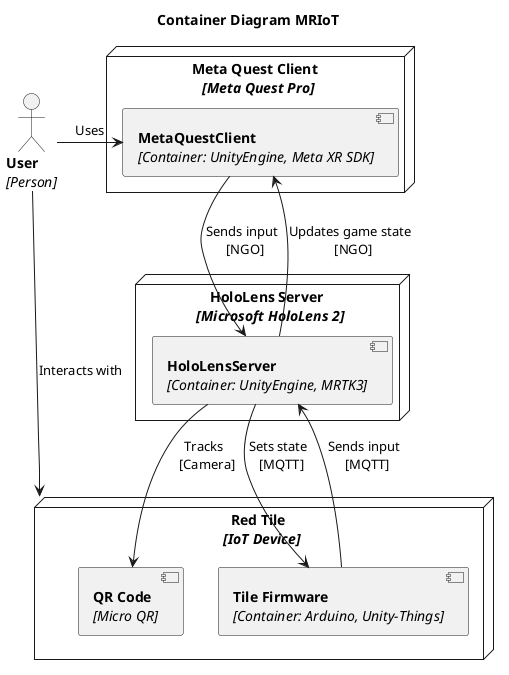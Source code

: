 @startuml containerDiagramMRIoT

title Container Diagram MRIoT

actor User [
    <b>User</b>
    <i>[Person]</i>
]

node MQ as "<b>Meta Quest Client</b> \n <i>[Meta Quest Pro]</i>" {
    component MQC [
        <b>MetaQuestClient</b>
        <i>[Container: UnityEngine, Meta XR SDK]</i>
    ]
}

node HL as "<b>HoloLens Server</b> \n <i>[Microsoft HoloLens 2]</i>" {
    component HLS [
        <b>HoloLensServer</b>
        <i>[Container: UnityEngine, MRTK3]</i>
    ]
}

node RT as "<b>Red Tile</b> \n <i>[IoT Device]</i>" {
    component TQR [
        <b>QR Code</b>
        <i>[Micro QR]</i>
    ]
    component TFW [
        <b>Tile Firmware</b>
        <i>[Container: Arduino, Unity-Things]</i>
    ]
}

User -> MQC : Uses
MQC --> HLS : Sends input \n [NGO]
MQC <-- HLS: Updates game state \n [NGO]
HLS --> TQR : Tracks \n [Camera]
HLS --> TFW : Sets state \n [MQTT]
TFW --> HLS : Sends input \n [MQTT]
User --> RT : Interacts with

@end
